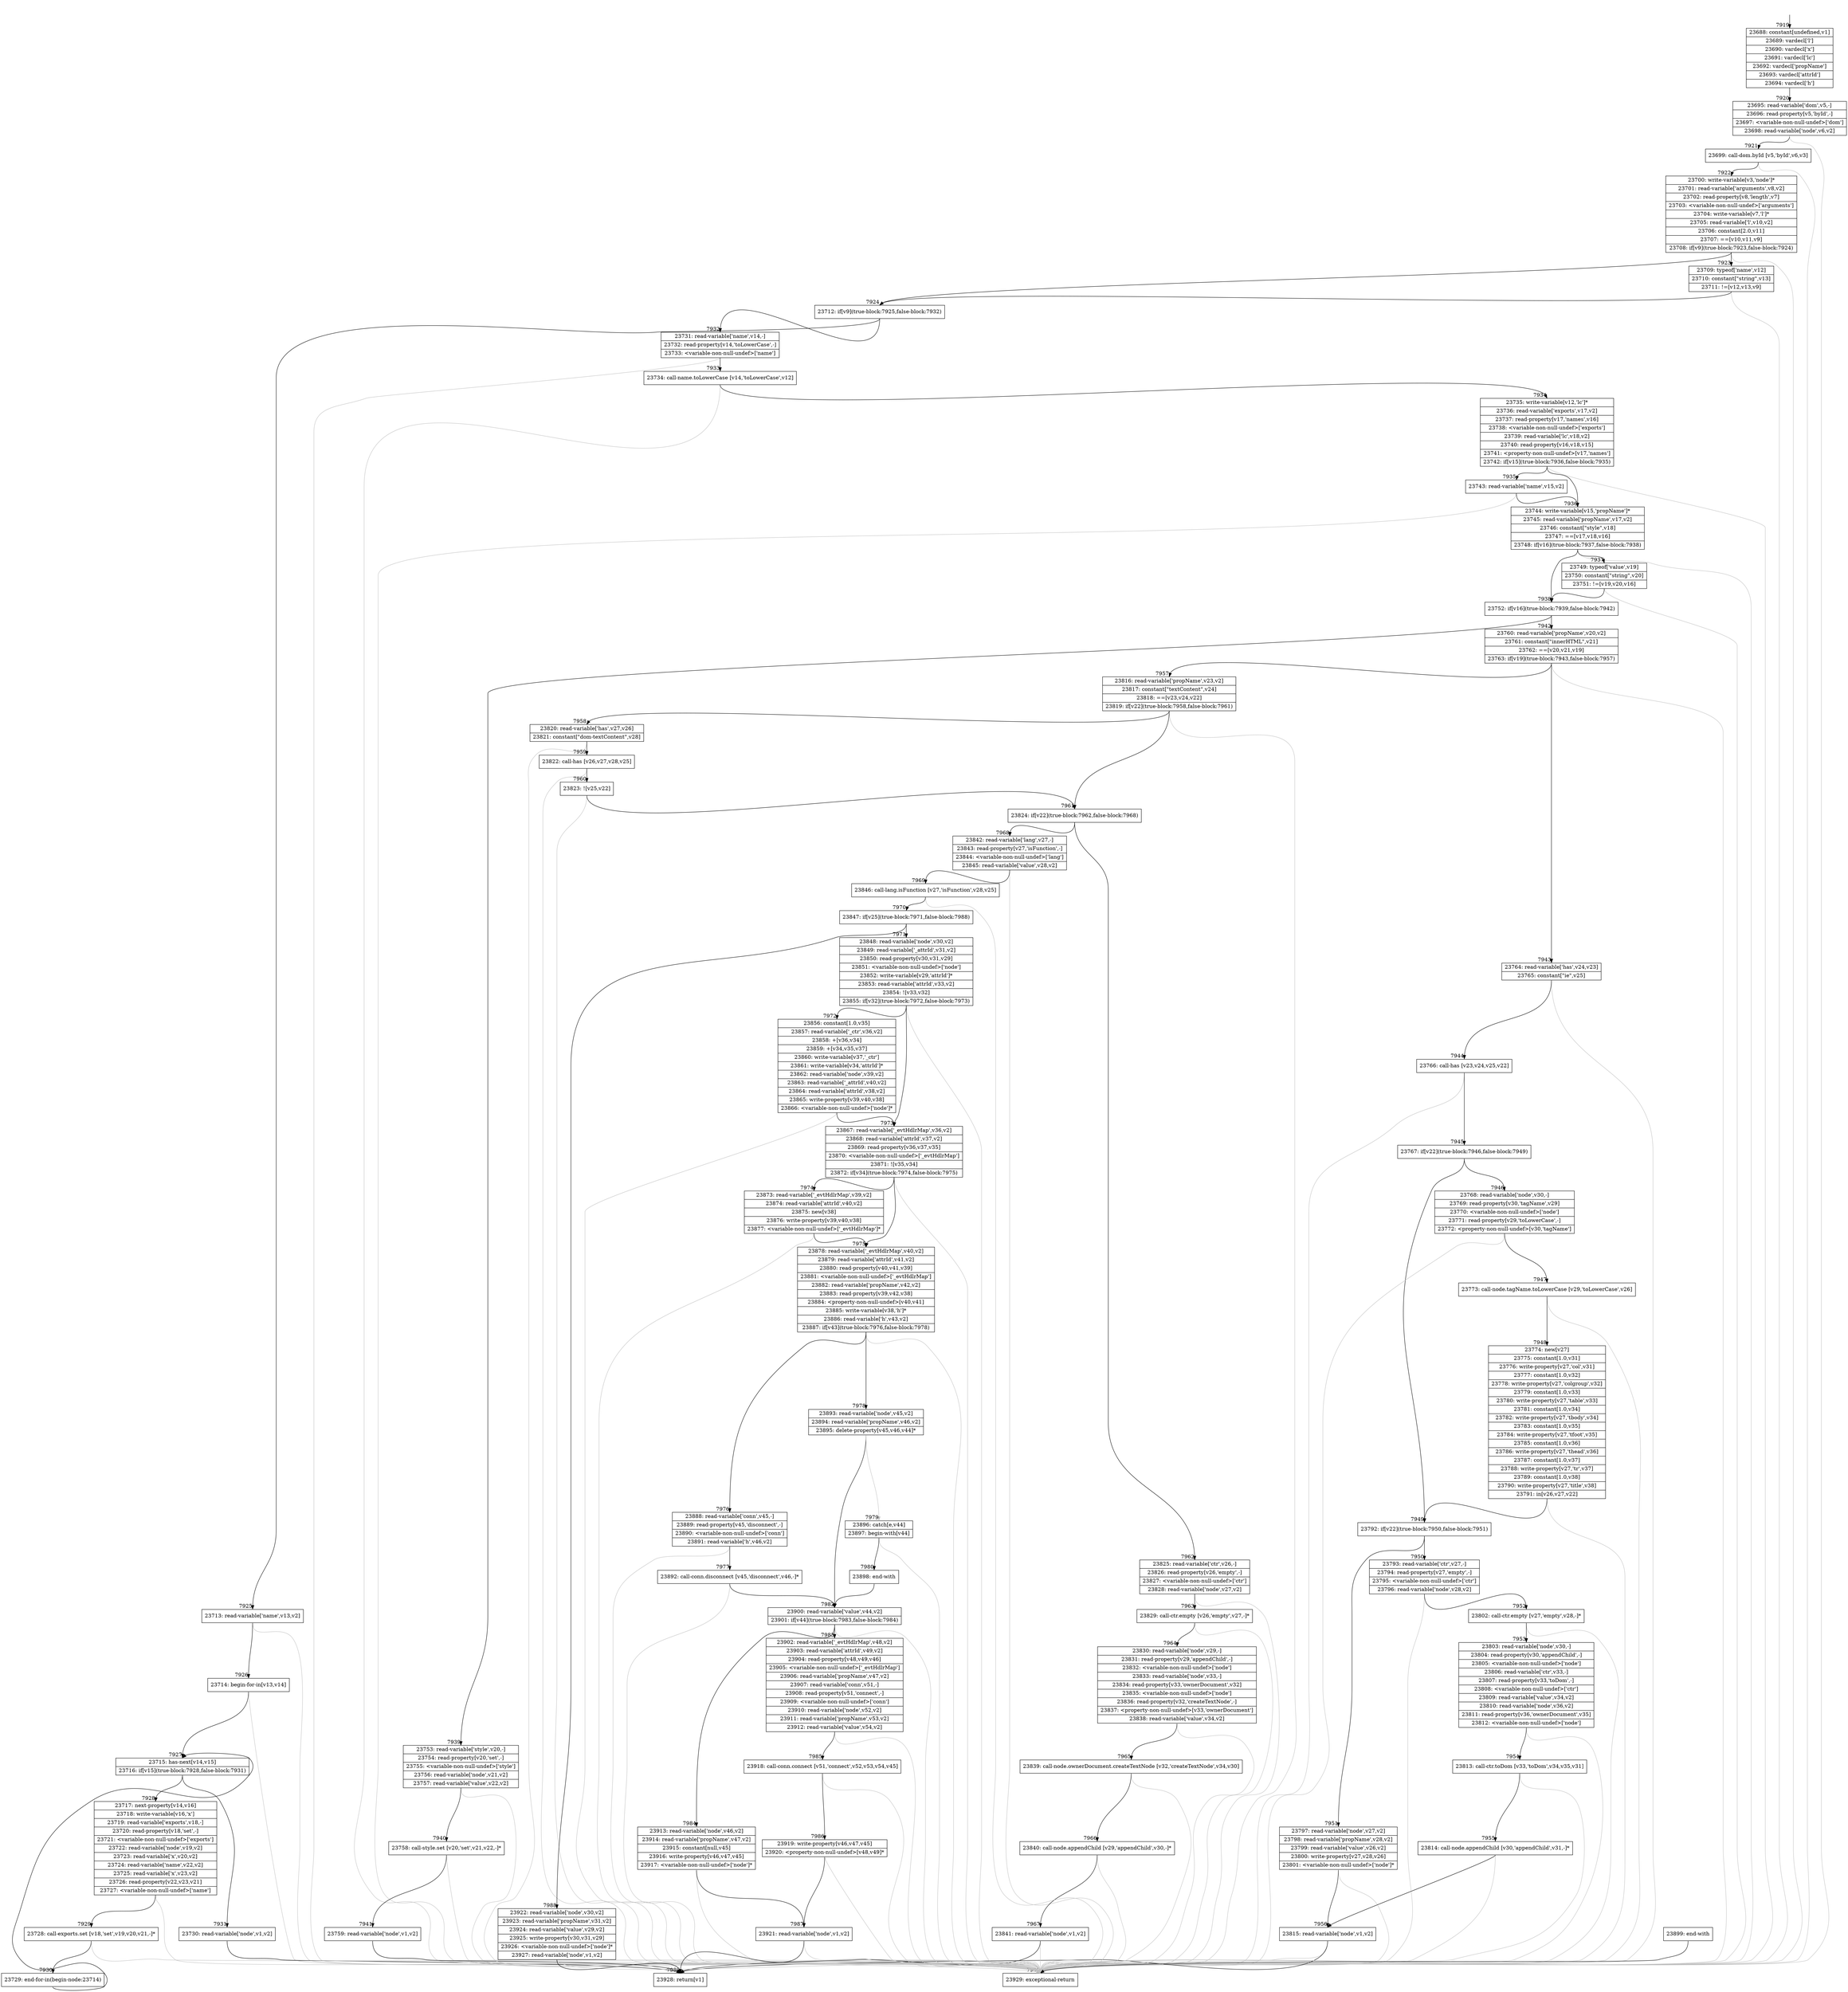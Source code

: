 digraph {
rankdir="TD"
BB_entry537[shape=none,label=""];
BB_entry537 -> BB7919 [tailport=s, headport=n, headlabel="    7919"]
BB7919 [shape=record label="{23688: constant[undefined,v1]|23689: vardecl['l']|23690: vardecl['x']|23691: vardecl['lc']|23692: vardecl['propName']|23693: vardecl['attrId']|23694: vardecl['h']}" ] 
BB7919 -> BB7920 [tailport=s, headport=n, headlabel="      7920"]
BB7920 [shape=record label="{23695: read-variable['dom',v5,-]|23696: read-property[v5,'byId',-]|23697: \<variable-non-null-undef\>['dom']|23698: read-variable['node',v6,v2]}" ] 
BB7920 -> BB7921 [tailport=s, headport=n, headlabel="      7921"]
BB7920 -> BB7990 [tailport=s, headport=n, color=gray, headlabel="      7990"]
BB7921 [shape=record label="{23699: call-dom.byId [v5,'byId',v6,v3]}" ] 
BB7921 -> BB7922 [tailport=s, headport=n, headlabel="      7922"]
BB7921 -> BB7990 [tailport=s, headport=n, color=gray]
BB7922 [shape=record label="{23700: write-variable[v3,'node']*|23701: read-variable['arguments',v8,v2]|23702: read-property[v8,'length',v7]|23703: \<variable-non-null-undef\>['arguments']|23704: write-variable[v7,'l']*|23705: read-variable['l',v10,v2]|23706: constant[2.0,v11]|23707: ==[v10,v11,v9]|23708: if[v9](true-block:7923,false-block:7924)}" ] 
BB7922 -> BB7924 [tailport=s, headport=n, headlabel="      7924"]
BB7922 -> BB7923 [tailport=s, headport=n, headlabel="      7923"]
BB7922 -> BB7990 [tailport=s, headport=n, color=gray]
BB7923 [shape=record label="{23709: typeof['name',v12]|23710: constant[\"string\",v13]|23711: !=[v12,v13,v9]}" ] 
BB7923 -> BB7924 [tailport=s, headport=n]
BB7923 -> BB7990 [tailport=s, headport=n, color=gray]
BB7924 [shape=record label="{23712: if[v9](true-block:7925,false-block:7932)}" ] 
BB7924 -> BB7925 [tailport=s, headport=n, headlabel="      7925"]
BB7924 -> BB7932 [tailport=s, headport=n, headlabel="      7932"]
BB7925 [shape=record label="{23713: read-variable['name',v13,v2]}" ] 
BB7925 -> BB7926 [tailport=s, headport=n, headlabel="      7926"]
BB7925 -> BB7990 [tailport=s, headport=n, color=gray]
BB7926 [shape=record label="{23714: begin-for-in[v13,v14]}" ] 
BB7926 -> BB7927 [tailport=s, headport=n, headlabel="      7927"]
BB7926 -> BB7990 [tailport=s, headport=n, color=gray]
BB7927 [shape=record label="{23715: has-next[v14,v15]|23716: if[v15](true-block:7928,false-block:7931)}" ] 
BB7927 -> BB7928 [tailport=s, headport=n, headlabel="      7928"]
BB7927 -> BB7931 [tailport=s, headport=n, headlabel="      7931"]
BB7928 [shape=record label="{23717: next-property[v14,v16]|23718: write-variable[v16,'x']|23719: read-variable['exports',v18,-]|23720: read-property[v18,'set',-]|23721: \<variable-non-null-undef\>['exports']|23722: read-variable['node',v19,v2]|23723: read-variable['x',v20,v2]|23724: read-variable['name',v22,v2]|23725: read-variable['x',v23,v2]|23726: read-property[v22,v23,v21]|23727: \<variable-non-null-undef\>['name']}" ] 
BB7928 -> BB7929 [tailport=s, headport=n, headlabel="      7929"]
BB7928 -> BB7990 [tailport=s, headport=n, color=gray]
BB7929 [shape=record label="{23728: call-exports.set [v18,'set',v19,v20,v21,-]*}" ] 
BB7929 -> BB7930 [tailport=s, headport=n, headlabel="      7930"]
BB7929 -> BB7990 [tailport=s, headport=n, color=gray]
BB7930 [shape=record label="{23729: end-for-in(begin-node:23714)}" ] 
BB7930 -> BB7927 [tailport=s, headport=n]
BB7931 [shape=record label="{23730: read-variable['node',v1,v2]}" ] 
BB7931 -> BB7989 [tailport=s, headport=n, headlabel="      7989"]
BB7931 -> BB7990 [tailport=s, headport=n, color=gray]
BB7932 [shape=record label="{23731: read-variable['name',v14,-]|23732: read-property[v14,'toLowerCase',-]|23733: \<variable-non-null-undef\>['name']}" ] 
BB7932 -> BB7933 [tailport=s, headport=n, headlabel="      7933"]
BB7932 -> BB7990 [tailport=s, headport=n, color=gray]
BB7933 [shape=record label="{23734: call-name.toLowerCase [v14,'toLowerCase',v12]}" ] 
BB7933 -> BB7934 [tailport=s, headport=n, headlabel="      7934"]
BB7933 -> BB7990 [tailport=s, headport=n, color=gray]
BB7934 [shape=record label="{23735: write-variable[v12,'lc']*|23736: read-variable['exports',v17,v2]|23737: read-property[v17,'names',v16]|23738: \<variable-non-null-undef\>['exports']|23739: read-variable['lc',v18,v2]|23740: read-property[v16,v18,v15]|23741: \<property-non-null-undef\>[v17,'names']|23742: if[v15](true-block:7936,false-block:7935)}" ] 
BB7934 -> BB7936 [tailport=s, headport=n, headlabel="      7936"]
BB7934 -> BB7935 [tailport=s, headport=n, headlabel="      7935"]
BB7934 -> BB7990 [tailport=s, headport=n, color=gray]
BB7935 [shape=record label="{23743: read-variable['name',v15,v2]}" ] 
BB7935 -> BB7936 [tailport=s, headport=n]
BB7935 -> BB7990 [tailport=s, headport=n, color=gray]
BB7936 [shape=record label="{23744: write-variable[v15,'propName']*|23745: read-variable['propName',v17,v2]|23746: constant[\"style\",v18]|23747: ==[v17,v18,v16]|23748: if[v16](true-block:7937,false-block:7938)}" ] 
BB7936 -> BB7938 [tailport=s, headport=n, headlabel="      7938"]
BB7936 -> BB7937 [tailport=s, headport=n, headlabel="      7937"]
BB7936 -> BB7990 [tailport=s, headport=n, color=gray]
BB7937 [shape=record label="{23749: typeof['value',v19]|23750: constant[\"string\",v20]|23751: !=[v19,v20,v16]}" ] 
BB7937 -> BB7938 [tailport=s, headport=n]
BB7937 -> BB7990 [tailport=s, headport=n, color=gray]
BB7938 [shape=record label="{23752: if[v16](true-block:7939,false-block:7942)}" ] 
BB7938 -> BB7939 [tailport=s, headport=n, headlabel="      7939"]
BB7938 -> BB7942 [tailport=s, headport=n, headlabel="      7942"]
BB7939 [shape=record label="{23753: read-variable['style',v20,-]|23754: read-property[v20,'set',-]|23755: \<variable-non-null-undef\>['style']|23756: read-variable['node',v21,v2]|23757: read-variable['value',v22,v2]}" ] 
BB7939 -> BB7940 [tailport=s, headport=n, headlabel="      7940"]
BB7939 -> BB7990 [tailport=s, headport=n, color=gray]
BB7940 [shape=record label="{23758: call-style.set [v20,'set',v21,v22,-]*}" ] 
BB7940 -> BB7941 [tailport=s, headport=n, headlabel="      7941"]
BB7940 -> BB7990 [tailport=s, headport=n, color=gray]
BB7941 [shape=record label="{23759: read-variable['node',v1,v2]}" ] 
BB7941 -> BB7989 [tailport=s, headport=n]
BB7941 -> BB7990 [tailport=s, headport=n, color=gray]
BB7942 [shape=record label="{23760: read-variable['propName',v20,v2]|23761: constant[\"innerHTML\",v21]|23762: ==[v20,v21,v19]|23763: if[v19](true-block:7943,false-block:7957)}" ] 
BB7942 -> BB7943 [tailport=s, headport=n, headlabel="      7943"]
BB7942 -> BB7957 [tailport=s, headport=n, headlabel="      7957"]
BB7942 -> BB7990 [tailport=s, headport=n, color=gray]
BB7943 [shape=record label="{23764: read-variable['has',v24,v23]|23765: constant[\"ie\",v25]}" ] 
BB7943 -> BB7944 [tailport=s, headport=n, headlabel="      7944"]
BB7943 -> BB7990 [tailport=s, headport=n, color=gray]
BB7944 [shape=record label="{23766: call-has [v23,v24,v25,v22]}" ] 
BB7944 -> BB7945 [tailport=s, headport=n, headlabel="      7945"]
BB7944 -> BB7990 [tailport=s, headport=n, color=gray]
BB7945 [shape=record label="{23767: if[v22](true-block:7946,false-block:7949)}" ] 
BB7945 -> BB7949 [tailport=s, headport=n, headlabel="      7949"]
BB7945 -> BB7946 [tailport=s, headport=n, headlabel="      7946"]
BB7946 [shape=record label="{23768: read-variable['node',v30,-]|23769: read-property[v30,'tagName',v29]|23770: \<variable-non-null-undef\>['node']|23771: read-property[v29,'toLowerCase',-]|23772: \<property-non-null-undef\>[v30,'tagName']}" ] 
BB7946 -> BB7947 [tailport=s, headport=n, headlabel="      7947"]
BB7946 -> BB7990 [tailport=s, headport=n, color=gray]
BB7947 [shape=record label="{23773: call-node.tagName.toLowerCase [v29,'toLowerCase',v26]}" ] 
BB7947 -> BB7948 [tailport=s, headport=n, headlabel="      7948"]
BB7947 -> BB7990 [tailport=s, headport=n, color=gray]
BB7948 [shape=record label="{23774: new[v27]|23775: constant[1.0,v31]|23776: write-property[v27,'col',v31]|23777: constant[1.0,v32]|23778: write-property[v27,'colgroup',v32]|23779: constant[1.0,v33]|23780: write-property[v27,'table',v33]|23781: constant[1.0,v34]|23782: write-property[v27,'tbody',v34]|23783: constant[1.0,v35]|23784: write-property[v27,'tfoot',v35]|23785: constant[1.0,v36]|23786: write-property[v27,'thead',v36]|23787: constant[1.0,v37]|23788: write-property[v27,'tr',v37]|23789: constant[1.0,v38]|23790: write-property[v27,'title',v38]|23791: in[v26,v27,v22]}" ] 
BB7948 -> BB7949 [tailport=s, headport=n]
BB7948 -> BB7990 [tailport=s, headport=n, color=gray]
BB7949 [shape=record label="{23792: if[v22](true-block:7950,false-block:7951)}" ] 
BB7949 -> BB7950 [tailport=s, headport=n, headlabel="      7950"]
BB7949 -> BB7951 [tailport=s, headport=n, headlabel="      7951"]
BB7950 [shape=record label="{23793: read-variable['ctr',v27,-]|23794: read-property[v27,'empty',-]|23795: \<variable-non-null-undef\>['ctr']|23796: read-variable['node',v28,v2]}" ] 
BB7950 -> BB7952 [tailport=s, headport=n, headlabel="      7952"]
BB7950 -> BB7990 [tailport=s, headport=n, color=gray]
BB7951 [shape=record label="{23797: read-variable['node',v27,v2]|23798: read-variable['propName',v28,v2]|23799: read-variable['value',v26,v2]|23800: write-property[v27,v28,v26]|23801: \<variable-non-null-undef\>['node']*}" ] 
BB7951 -> BB7956 [tailport=s, headport=n, headlabel="      7956"]
BB7951 -> BB7990 [tailport=s, headport=n, color=gray]
BB7952 [shape=record label="{23802: call-ctr.empty [v27,'empty',v28,-]*}" ] 
BB7952 -> BB7953 [tailport=s, headport=n, headlabel="      7953"]
BB7952 -> BB7990 [tailport=s, headport=n, color=gray]
BB7953 [shape=record label="{23803: read-variable['node',v30,-]|23804: read-property[v30,'appendChild',-]|23805: \<variable-non-null-undef\>['node']|23806: read-variable['ctr',v33,-]|23807: read-property[v33,'toDom',-]|23808: \<variable-non-null-undef\>['ctr']|23809: read-variable['value',v34,v2]|23810: read-variable['node',v36,v2]|23811: read-property[v36,'ownerDocument',v35]|23812: \<variable-non-null-undef\>['node']}" ] 
BB7953 -> BB7954 [tailport=s, headport=n, headlabel="      7954"]
BB7953 -> BB7990 [tailport=s, headport=n, color=gray]
BB7954 [shape=record label="{23813: call-ctr.toDom [v33,'toDom',v34,v35,v31]}" ] 
BB7954 -> BB7955 [tailport=s, headport=n, headlabel="      7955"]
BB7954 -> BB7990 [tailport=s, headport=n, color=gray]
BB7955 [shape=record label="{23814: call-node.appendChild [v30,'appendChild',v31,-]*}" ] 
BB7955 -> BB7956 [tailport=s, headport=n]
BB7955 -> BB7990 [tailport=s, headport=n, color=gray]
BB7956 [shape=record label="{23815: read-variable['node',v1,v2]}" ] 
BB7956 -> BB7989 [tailport=s, headport=n]
BB7956 -> BB7990 [tailport=s, headport=n, color=gray]
BB7957 [shape=record label="{23816: read-variable['propName',v23,v2]|23817: constant[\"textContent\",v24]|23818: ==[v23,v24,v22]|23819: if[v22](true-block:7958,false-block:7961)}" ] 
BB7957 -> BB7961 [tailport=s, headport=n, headlabel="      7961"]
BB7957 -> BB7958 [tailport=s, headport=n, headlabel="      7958"]
BB7957 -> BB7990 [tailport=s, headport=n, color=gray]
BB7958 [shape=record label="{23820: read-variable['has',v27,v26]|23821: constant[\"dom-textContent\",v28]}" ] 
BB7958 -> BB7959 [tailport=s, headport=n, headlabel="      7959"]
BB7958 -> BB7990 [tailport=s, headport=n, color=gray]
BB7959 [shape=record label="{23822: call-has [v26,v27,v28,v25]}" ] 
BB7959 -> BB7960 [tailport=s, headport=n, headlabel="      7960"]
BB7959 -> BB7990 [tailport=s, headport=n, color=gray]
BB7960 [shape=record label="{23823: ![v25,v22]}" ] 
BB7960 -> BB7961 [tailport=s, headport=n]
BB7960 -> BB7990 [tailport=s, headport=n, color=gray]
BB7961 [shape=record label="{23824: if[v22](true-block:7962,false-block:7968)}" ] 
BB7961 -> BB7962 [tailport=s, headport=n, headlabel="      7962"]
BB7961 -> BB7968 [tailport=s, headport=n, headlabel="      7968"]
BB7962 [shape=record label="{23825: read-variable['ctr',v26,-]|23826: read-property[v26,'empty',-]|23827: \<variable-non-null-undef\>['ctr']|23828: read-variable['node',v27,v2]}" ] 
BB7962 -> BB7963 [tailport=s, headport=n, headlabel="      7963"]
BB7962 -> BB7990 [tailport=s, headport=n, color=gray]
BB7963 [shape=record label="{23829: call-ctr.empty [v26,'empty',v27,-]*}" ] 
BB7963 -> BB7964 [tailport=s, headport=n, headlabel="      7964"]
BB7963 -> BB7990 [tailport=s, headport=n, color=gray]
BB7964 [shape=record label="{23830: read-variable['node',v29,-]|23831: read-property[v29,'appendChild',-]|23832: \<variable-non-null-undef\>['node']|23833: read-variable['node',v33,-]|23834: read-property[v33,'ownerDocument',v32]|23835: \<variable-non-null-undef\>['node']|23836: read-property[v32,'createTextNode',-]|23837: \<property-non-null-undef\>[v33,'ownerDocument']|23838: read-variable['value',v34,v2]}" ] 
BB7964 -> BB7965 [tailport=s, headport=n, headlabel="      7965"]
BB7964 -> BB7990 [tailport=s, headport=n, color=gray]
BB7965 [shape=record label="{23839: call-node.ownerDocument.createTextNode [v32,'createTextNode',v34,v30]}" ] 
BB7965 -> BB7966 [tailport=s, headport=n, headlabel="      7966"]
BB7965 -> BB7990 [tailport=s, headport=n, color=gray]
BB7966 [shape=record label="{23840: call-node.appendChild [v29,'appendChild',v30,-]*}" ] 
BB7966 -> BB7967 [tailport=s, headport=n, headlabel="      7967"]
BB7966 -> BB7990 [tailport=s, headport=n, color=gray]
BB7967 [shape=record label="{23841: read-variable['node',v1,v2]}" ] 
BB7967 -> BB7989 [tailport=s, headport=n]
BB7967 -> BB7990 [tailport=s, headport=n, color=gray]
BB7968 [shape=record label="{23842: read-variable['lang',v27,-]|23843: read-property[v27,'isFunction',-]|23844: \<variable-non-null-undef\>['lang']|23845: read-variable['value',v28,v2]}" ] 
BB7968 -> BB7969 [tailport=s, headport=n, headlabel="      7969"]
BB7968 -> BB7990 [tailport=s, headport=n, color=gray]
BB7969 [shape=record label="{23846: call-lang.isFunction [v27,'isFunction',v28,v25]}" ] 
BB7969 -> BB7970 [tailport=s, headport=n, headlabel="      7970"]
BB7969 -> BB7990 [tailport=s, headport=n, color=gray]
BB7970 [shape=record label="{23847: if[v25](true-block:7971,false-block:7988)}" ] 
BB7970 -> BB7971 [tailport=s, headport=n, headlabel="      7971"]
BB7970 -> BB7988 [tailport=s, headport=n, headlabel="      7988"]
BB7971 [shape=record label="{23848: read-variable['node',v30,v2]|23849: read-variable['_attrId',v31,v2]|23850: read-property[v30,v31,v29]|23851: \<variable-non-null-undef\>['node']|23852: write-variable[v29,'attrId']*|23853: read-variable['attrId',v33,v2]|23854: ![v33,v32]|23855: if[v32](true-block:7972,false-block:7973)}" ] 
BB7971 -> BB7972 [tailport=s, headport=n, headlabel="      7972"]
BB7971 -> BB7973 [tailport=s, headport=n, headlabel="      7973"]
BB7971 -> BB7990 [tailport=s, headport=n, color=gray]
BB7972 [shape=record label="{23856: constant[1.0,v35]|23857: read-variable['_ctr',v36,v2]|23858: +[v36,v34]|23859: +[v34,v35,v37]|23860: write-variable[v37,'_ctr']|23861: write-variable[v34,'attrId']*|23862: read-variable['node',v39,v2]|23863: read-variable['_attrId',v40,v2]|23864: read-variable['attrId',v38,v2]|23865: write-property[v39,v40,v38]|23866: \<variable-non-null-undef\>['node']*}" ] 
BB7972 -> BB7973 [tailport=s, headport=n]
BB7972 -> BB7990 [tailport=s, headport=n, color=gray]
BB7973 [shape=record label="{23867: read-variable['_evtHdlrMap',v36,v2]|23868: read-variable['attrId',v37,v2]|23869: read-property[v36,v37,v35]|23870: \<variable-non-null-undef\>['_evtHdlrMap']|23871: ![v35,v34]|23872: if[v34](true-block:7974,false-block:7975)}" ] 
BB7973 -> BB7974 [tailport=s, headport=n, headlabel="      7974"]
BB7973 -> BB7975 [tailport=s, headport=n, headlabel="      7975"]
BB7973 -> BB7990 [tailport=s, headport=n, color=gray]
BB7974 [shape=record label="{23873: read-variable['_evtHdlrMap',v39,v2]|23874: read-variable['attrId',v40,v2]|23875: new[v38]|23876: write-property[v39,v40,v38]|23877: \<variable-non-null-undef\>['_evtHdlrMap']*}" ] 
BB7974 -> BB7975 [tailport=s, headport=n]
BB7974 -> BB7990 [tailport=s, headport=n, color=gray]
BB7975 [shape=record label="{23878: read-variable['_evtHdlrMap',v40,v2]|23879: read-variable['attrId',v41,v2]|23880: read-property[v40,v41,v39]|23881: \<variable-non-null-undef\>['_evtHdlrMap']|23882: read-variable['propName',v42,v2]|23883: read-property[v39,v42,v38]|23884: \<property-non-null-undef\>[v40,v41]|23885: write-variable[v38,'h']*|23886: read-variable['h',v43,v2]|23887: if[v43](true-block:7976,false-block:7978)}" ] 
BB7975 -> BB7976 [tailport=s, headport=n, headlabel="      7976"]
BB7975 -> BB7978 [tailport=s, headport=n, headlabel="      7978"]
BB7975 -> BB7990 [tailport=s, headport=n, color=gray]
BB7976 [shape=record label="{23888: read-variable['conn',v45,-]|23889: read-property[v45,'disconnect',-]|23890: \<variable-non-null-undef\>['conn']|23891: read-variable['h',v46,v2]}" ] 
BB7976 -> BB7977 [tailport=s, headport=n, headlabel="      7977"]
BB7976 -> BB7990 [tailport=s, headport=n, color=gray]
BB7977 [shape=record label="{23892: call-conn.disconnect [v45,'disconnect',v46,-]*}" ] 
BB7977 -> BB7982 [tailport=s, headport=n, headlabel="      7982"]
BB7977 -> BB7990 [tailport=s, headport=n, color=gray]
BB7978 [shape=record label="{23893: read-variable['node',v45,v2]|23894: read-variable['propName',v46,v2]|23895: delete-property[v45,v46,v44]*}" ] 
BB7978 -> BB7982 [tailport=s, headport=n]
BB7978 -> BB7979 [tailport=s, headport=n, color=gray, headlabel="      7979"]
BB7979 [shape=record label="{23896: catch[e,v44]|23897: begin-with[v44]}" ] 
BB7979 -> BB7980 [tailport=s, headport=n, headlabel="      7980"]
BB7979 -> BB7990 [tailport=s, headport=n, color=gray]
BB7980 [shape=record label="{23898: end-with}" ] 
BB7980 -> BB7982 [tailport=s, headport=n]
BB7981 [shape=record label="{23899: end-with}" ] 
BB7981 -> BB7990 [tailport=s, headport=n]
BB7982 [shape=record label="{23900: read-variable['value',v44,v2]|23901: if[v44](true-block:7983,false-block:7984)}" ] 
BB7982 -> BB7983 [tailport=s, headport=n, headlabel="      7983"]
BB7982 -> BB7984 [tailport=s, headport=n, headlabel="      7984"]
BB7982 -> BB7990 [tailport=s, headport=n, color=gray]
BB7983 [shape=record label="{23902: read-variable['_evtHdlrMap',v48,v2]|23903: read-variable['attrId',v49,v2]|23904: read-property[v48,v49,v46]|23905: \<variable-non-null-undef\>['_evtHdlrMap']|23906: read-variable['propName',v47,v2]|23907: read-variable['conn',v51,-]|23908: read-property[v51,'connect',-]|23909: \<variable-non-null-undef\>['conn']|23910: read-variable['node',v52,v2]|23911: read-variable['propName',v53,v2]|23912: read-variable['value',v54,v2]}" ] 
BB7983 -> BB7985 [tailport=s, headport=n, headlabel="      7985"]
BB7983 -> BB7990 [tailport=s, headport=n, color=gray]
BB7984 [shape=record label="{23913: read-variable['node',v46,v2]|23914: read-variable['propName',v47,v2]|23915: constant[null,v45]|23916: write-property[v46,v47,v45]|23917: \<variable-non-null-undef\>['node']*}" ] 
BB7984 -> BB7987 [tailport=s, headport=n, headlabel="      7987"]
BB7984 -> BB7990 [tailport=s, headport=n, color=gray]
BB7985 [shape=record label="{23918: call-conn.connect [v51,'connect',v52,v53,v54,v45]}" ] 
BB7985 -> BB7986 [tailport=s, headport=n, headlabel="      7986"]
BB7985 -> BB7990 [tailport=s, headport=n, color=gray]
BB7986 [shape=record label="{23919: write-property[v46,v47,v45]|23920: \<property-non-null-undef\>[v48,v49]*}" ] 
BB7986 -> BB7987 [tailport=s, headport=n]
BB7986 -> BB7990 [tailport=s, headport=n, color=gray]
BB7987 [shape=record label="{23921: read-variable['node',v1,v2]}" ] 
BB7987 -> BB7989 [tailport=s, headport=n]
BB7987 -> BB7990 [tailport=s, headport=n, color=gray]
BB7988 [shape=record label="{23922: read-variable['node',v30,v2]|23923: read-variable['propName',v31,v2]|23924: read-variable['value',v29,v2]|23925: write-property[v30,v31,v29]|23926: \<variable-non-null-undef\>['node']*|23927: read-variable['node',v1,v2]}" ] 
BB7988 -> BB7989 [tailport=s, headport=n]
BB7988 -> BB7990 [tailport=s, headport=n, color=gray]
BB7989 [shape=record label="{23928: return[v1]}" ] 
BB7990 [shape=record label="{23929: exceptional-return}" ] 
//#$~ 11168
}
